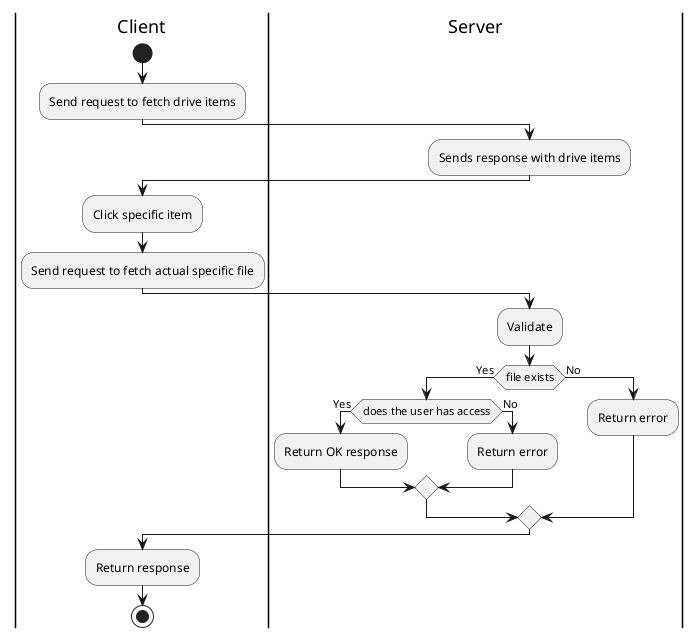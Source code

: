 @startuml
|Client|
start
|Client|
:Send request to fetch drive items;
|Server|
:Sends response with drive items;
|Client|
:Click specific item;
:Send request to fetch actual specific file;
|Server|
:Validate;
if (file exists) then
 ->Yes;
 if (does the user has access) then
  ->Yes;
  :Return OK response;
 else
  ->No;
  :Return error;
 endif
else
 -> No;
 :Return error;
endif
|Client|
:Return response;
stop
@enduml
